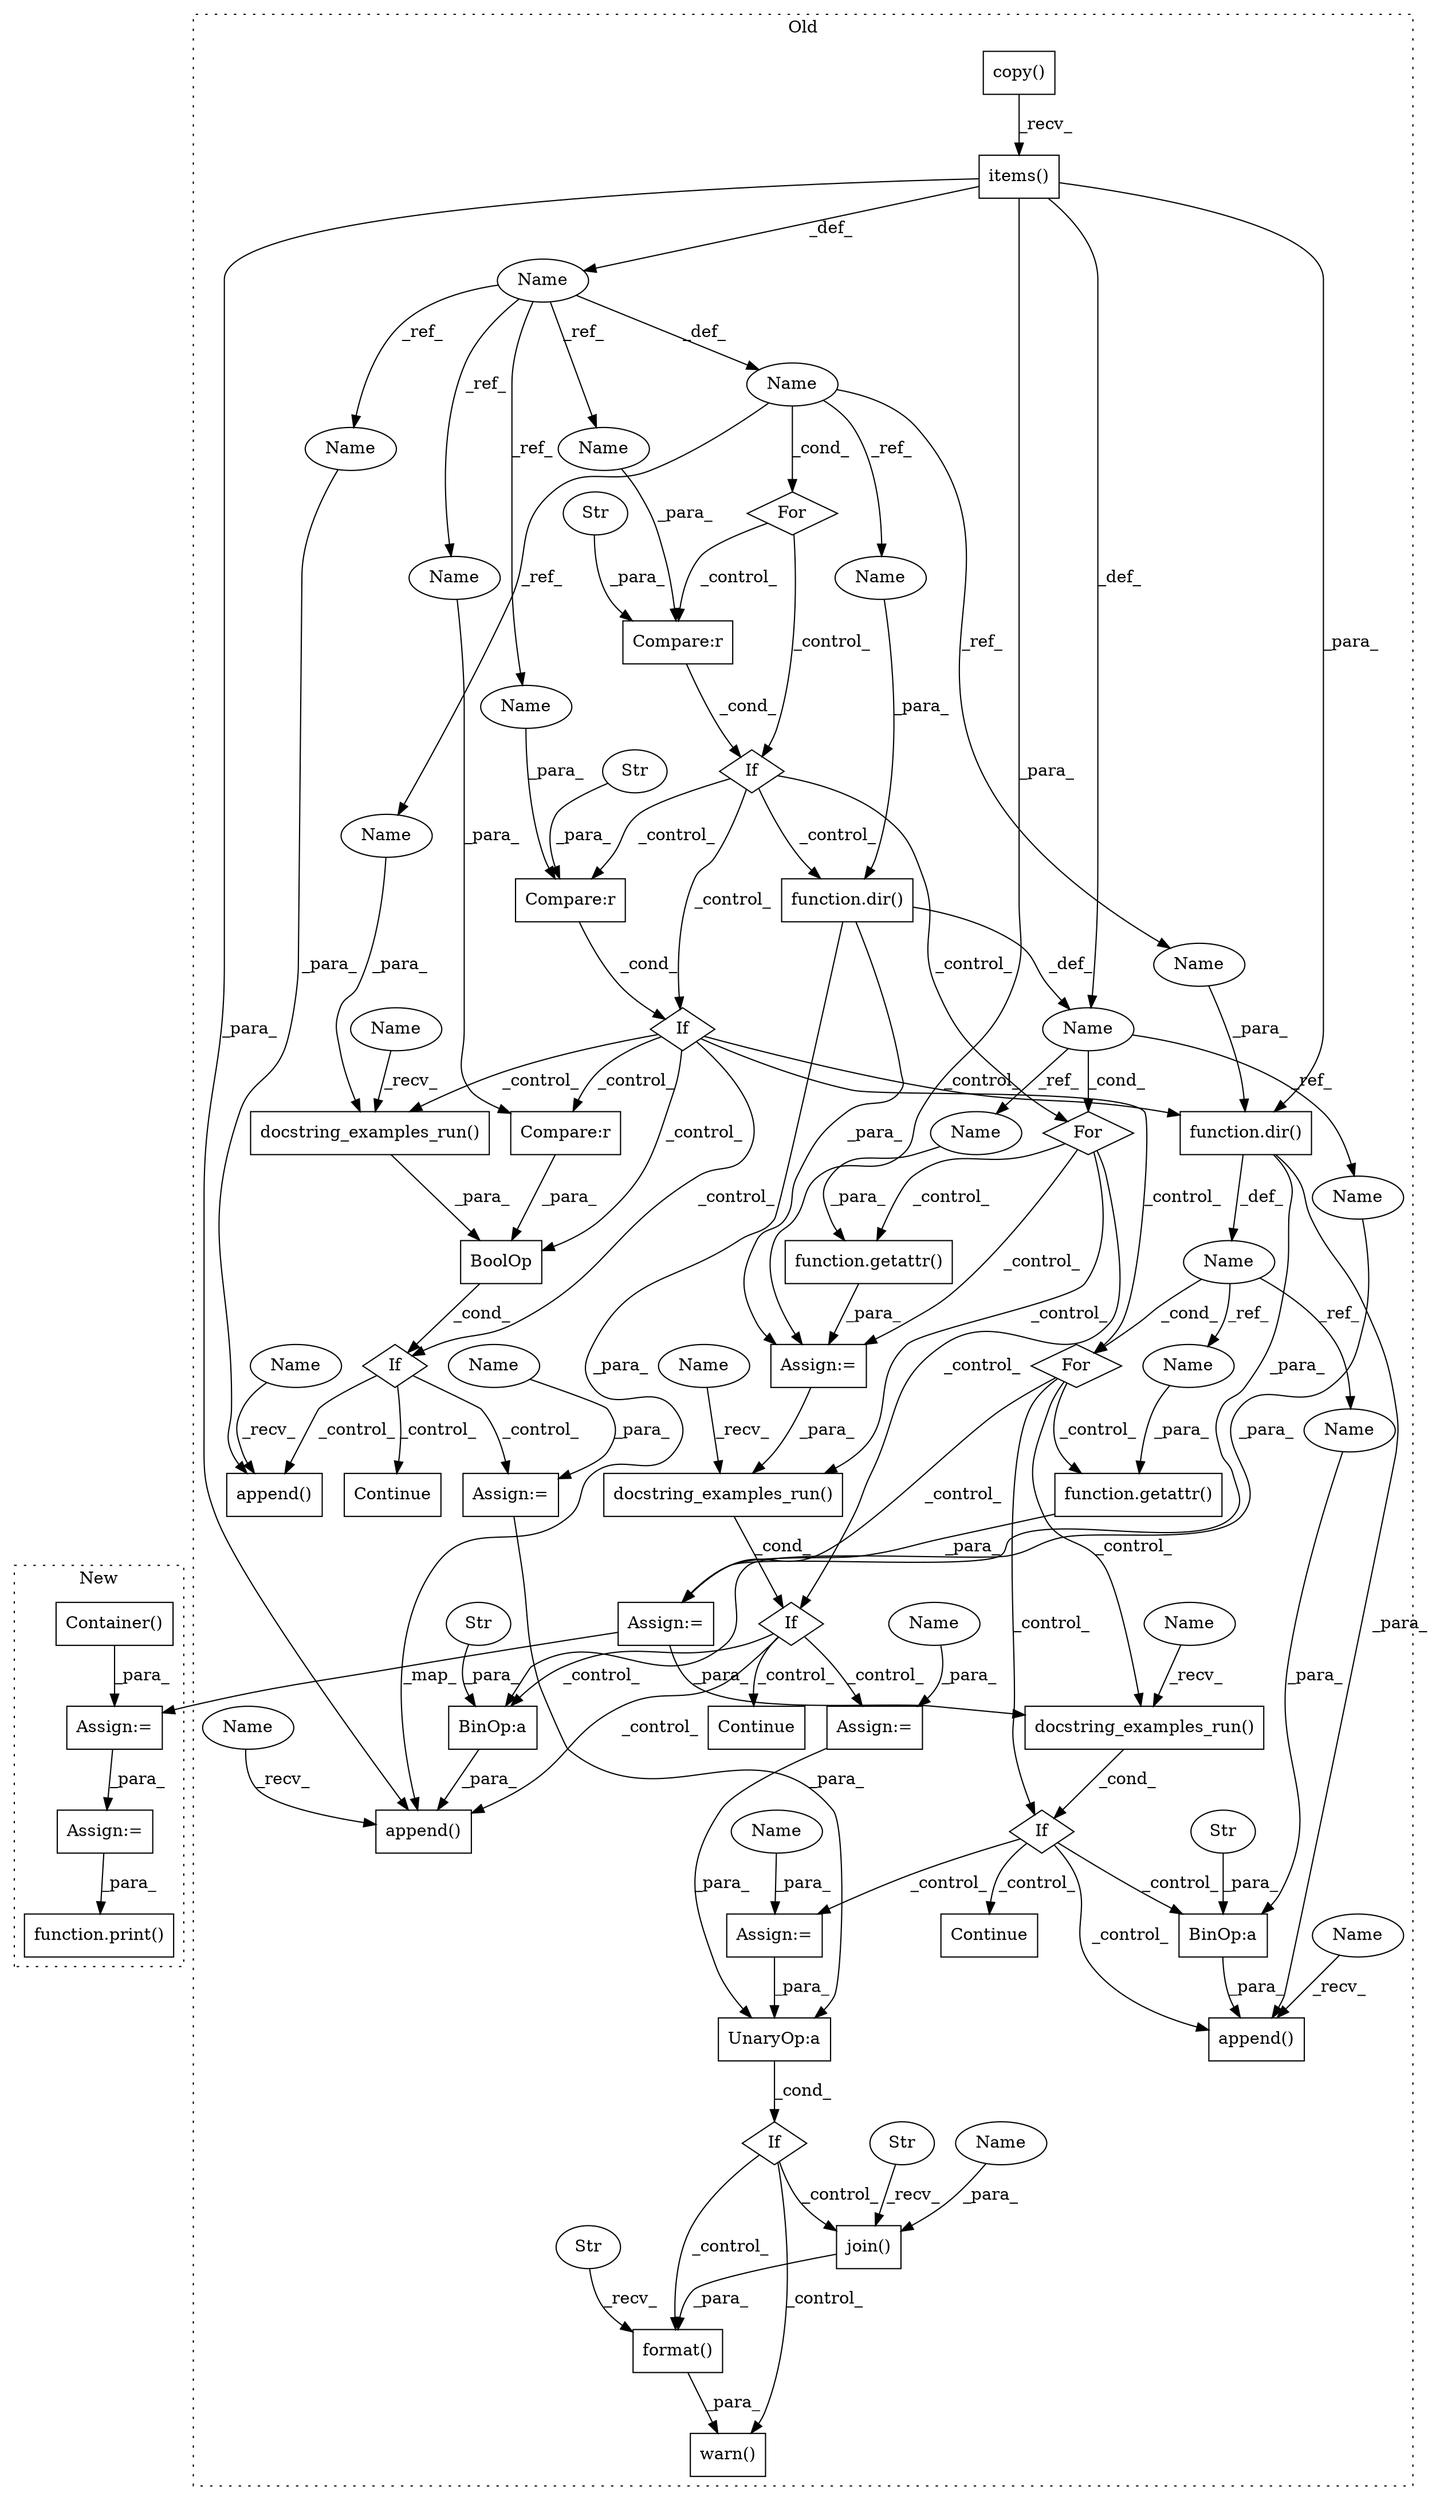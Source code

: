 digraph G {
subgraph cluster0 {
1 [label="function.dir()" a="75" s="1332,1337" l="4,1" shape="box"];
4 [label="If" a="96" s="1284" l="3" shape="diamond"];
5 [label="BinOp:a" a="82" s="1907" l="3" shape="box"];
6 [label="If" a="96" s="1950" l="3" shape="diamond"];
7 [label="BinOp:a" a="82" s="1574" l="3" shape="box"];
8 [label="If" a="96" s="1604" l="0" shape="diamond"];
9 [label="Str" a="66" s="1566" l="8" shape="ellipse"];
10 [label="If" a="96" s="1738" l="3" shape="diamond"];
11 [label="Str" a="66" s="1895" l="12" shape="ellipse"];
12 [label="If" a="96" s="1413" l="3" shape="diamond"];
13 [label="items()" a="75" s="1247" l="27" shape="box"];
14 [label="BoolOp" a="72" s="1953" l="49" shape="box"];
15 [label="function.getattr()" a="75" s="1686,1720" l="8,1" shape="box"];
16 [label="For" a="107" s="1235,1274" l="4,10" shape="diamond"];
17 [label="function.getattr()" a="75" s="1365,1395" l="8,1" shape="box"];
18 [label="docstring_examples_run()" a="75" s="1969,2001" l="31,1" shape="box"];
19 [label="docstring_examples_run()" a="75" s="1741,1778" l="31,22" shape="box"];
20 [label="For" a="107" s="1634,1659" l="4,18" shape="diamond"];
21 [label="docstring_examples_run()" a="75" s="1416,1453" l="31,18" shape="box"];
22 [label="For" a="107" s="1313,1338" l="4,18" shape="diamond"];
23 [label="Assign:=" a="68" s="1683" l="3" shape="box"];
25 [label="Compare:r" a="40" s="1604" l="16" shape="box"];
26 [label="Str" a="66" s="1609" l="11" shape="ellipse"];
27 [label="Compare:r" a="40" s="1287" l="12" shape="box"];
28 [label="Str" a="66" s="1292" l="7" shape="ellipse"];
29 [label="Compare:r" a="40" s="1953" l="12" shape="box"];
30 [label="append()" a="75" s="2069,2086" l="16,1" shape="box"];
31 [label="join()" a="75" s="2217,2235" l="10,1" shape="box"];
32 [label="If" a="96" s="2093" l="3" shape="diamond"];
33 [label="UnaryOp:a" a="61" s="2096" l="11" shape="box"];
34 [label="Str" a="66" s="2217" l="4" shape="ellipse"];
35 [label="Continue" a="43" s="1822" l="8" shape="box"];
36 [label="copy()" a="75" s="1247" l="19" shape="box"];
37 [label="append()" a="75" s="1879,1921" l="16,1" shape="box"];
38 [label="Continue" a="43" s="1493" l="8" shape="box"];
39 [label="append()" a="75" s="1550,1588" l="16,1" shape="box"];
40 [label="Continue" a="43" s="2020" l="8" shape="box"];
41 [label="Name" a="87" s="1638" l="11" shape="ellipse"];
42 [label="Name" a="87" s="1317" l="11" shape="ellipse"];
43 [label="Name" a="87" s="1239" l="1" shape="ellipse"];
44 [label="Name" a="87" s="1242" l="1" shape="ellipse"];
45 [label="function.dir()" a="75" s="1653,1658" l="4,1" shape="box"];
46 [label="format()" a="75" s="2139,2236" l="78,14" shape="box"];
47 [label="Str" a="66" s="2139" l="53" shape="ellipse"];
48 [label="warn()" a="75" s="2117,2250" l="22,10" shape="box"];
49 [label="Assign:=" a="68" s="1362" l="3" shape="box"];
50 [label="Assign:=" a="68" s="2048" l="3" shape="box"];
51 [label="Assign:=" a="68" s="1854" l="3" shape="box"];
53 [label="Assign:=" a="68" s="1525" l="3" shape="box"];
54 [label="Name" a="87" s="1657" l="1" shape="ellipse"];
55 [label="Name" a="87" s="2000" l="1" shape="ellipse"];
56 [label="Name" a="87" s="1336" l="1" shape="ellipse"];
57 [label="Name" a="87" s="1604" l="1" shape="ellipse"];
58 [label="Name" a="87" s="2085" l="1" shape="ellipse"];
59 [label="Name" a="87" s="1287" l="1" shape="ellipse"];
60 [label="Name" a="87" s="1953" l="1" shape="ellipse"];
61 [label="Name" a="87" s="1416" l="7" shape="ellipse"];
62 [label="Name" a="87" s="1741" l="7" shape="ellipse"];
63 [label="Name" a="87" s="1969" l="7" shape="ellipse"];
64 [label="Name" a="87" s="1528" l="5" shape="ellipse"];
65 [label="Name" a="87" s="1857" l="5" shape="ellipse"];
66 [label="Name" a="87" s="2051" l="5" shape="ellipse"];
67 [label="Name" a="87" s="1709" l="11" shape="ellipse"];
68 [label="Name" a="87" s="1910" l="11" shape="ellipse"];
69 [label="Name" a="87" s="1384" l="11" shape="ellipse"];
70 [label="Name" a="87" s="1577" l="11" shape="ellipse"];
71 [label="Name" a="87" s="1879" l="8" shape="ellipse"];
72 [label="Name" a="87" s="2069" l="8" shape="ellipse"];
73 [label="Name" a="87" s="2227" l="8" shape="ellipse"];
74 [label="Name" a="87" s="1550" l="8" shape="ellipse"];
label = "Old";
style="dotted";
}
subgraph cluster1 {
2 [label="function.print()" a="75" s="2429,2436" l="6,1" shape="box"];
3 [label="Container()" a="75" s="2336" l="67" shape="box"];
24 [label="Assign:=" a="68" s="2333" l="3" shape="box"];
52 [label="Assign:=" a="68" s="2409" l="3" shape="box"];
label = "New";
style="dotted";
}
1 -> 49 [label="_para_"];
1 -> 42 [label="_def_"];
1 -> 39 [label="_para_"];
3 -> 24 [label="_para_"];
4 -> 8 [label="_control_"];
4 -> 25 [label="_control_"];
4 -> 1 [label="_control_"];
4 -> 22 [label="_control_"];
5 -> 37 [label="_para_"];
6 -> 30 [label="_control_"];
6 -> 40 [label="_control_"];
6 -> 50 [label="_control_"];
7 -> 39 [label="_para_"];
8 -> 20 [label="_control_"];
8 -> 29 [label="_control_"];
8 -> 45 [label="_control_"];
8 -> 6 [label="_control_"];
8 -> 14 [label="_control_"];
8 -> 18 [label="_control_"];
9 -> 7 [label="_para_"];
10 -> 37 [label="_control_"];
10 -> 5 [label="_control_"];
10 -> 35 [label="_control_"];
10 -> 51 [label="_control_"];
11 -> 5 [label="_para_"];
12 -> 7 [label="_control_"];
12 -> 38 [label="_control_"];
12 -> 39 [label="_control_"];
12 -> 53 [label="_control_"];
13 -> 49 [label="_para_"];
13 -> 42 [label="_def_"];
13 -> 45 [label="_para_"];
13 -> 39 [label="_para_"];
13 -> 43 [label="_def_"];
14 -> 6 [label="_cond_"];
15 -> 23 [label="_para_"];
16 -> 27 [label="_control_"];
16 -> 4 [label="_control_"];
17 -> 49 [label="_para_"];
18 -> 14 [label="_para_"];
19 -> 10 [label="_cond_"];
20 -> 23 [label="_control_"];
20 -> 10 [label="_control_"];
20 -> 15 [label="_control_"];
20 -> 19 [label="_control_"];
21 -> 12 [label="_cond_"];
22 -> 12 [label="_control_"];
22 -> 21 [label="_control_"];
22 -> 17 [label="_control_"];
22 -> 49 [label="_control_"];
23 -> 19 [label="_para_"];
23 -> 24 [label="_map_"];
24 -> 52 [label="_para_"];
25 -> 8 [label="_cond_"];
26 -> 25 [label="_para_"];
27 -> 4 [label="_cond_"];
28 -> 27 [label="_para_"];
29 -> 14 [label="_para_"];
31 -> 46 [label="_para_"];
32 -> 46 [label="_control_"];
32 -> 31 [label="_control_"];
32 -> 48 [label="_control_"];
33 -> 32 [label="_cond_"];
34 -> 31 [label="_recv_"];
36 -> 13 [label="_recv_"];
41 -> 68 [label="_ref_"];
41 -> 20 [label="_cond_"];
41 -> 67 [label="_ref_"];
42 -> 69 [label="_ref_"];
42 -> 70 [label="_ref_"];
42 -> 22 [label="_cond_"];
43 -> 60 [label="_ref_"];
43 -> 57 [label="_ref_"];
43 -> 58 [label="_ref_"];
43 -> 44 [label="_def_"];
43 -> 59 [label="_ref_"];
44 -> 54 [label="_ref_"];
44 -> 55 [label="_ref_"];
44 -> 16 [label="_cond_"];
44 -> 56 [label="_ref_"];
45 -> 41 [label="_def_"];
45 -> 37 [label="_para_"];
45 -> 23 [label="_para_"];
46 -> 48 [label="_para_"];
47 -> 46 [label="_recv_"];
49 -> 21 [label="_para_"];
50 -> 33 [label="_para_"];
51 -> 33 [label="_para_"];
52 -> 2 [label="_para_"];
53 -> 33 [label="_para_"];
54 -> 45 [label="_para_"];
55 -> 18 [label="_para_"];
56 -> 1 [label="_para_"];
57 -> 25 [label="_para_"];
58 -> 30 [label="_para_"];
59 -> 27 [label="_para_"];
60 -> 29 [label="_para_"];
61 -> 21 [label="_recv_"];
62 -> 19 [label="_recv_"];
63 -> 18 [label="_recv_"];
64 -> 53 [label="_para_"];
65 -> 51 [label="_para_"];
66 -> 50 [label="_para_"];
67 -> 15 [label="_para_"];
68 -> 5 [label="_para_"];
69 -> 17 [label="_para_"];
70 -> 7 [label="_para_"];
71 -> 37 [label="_recv_"];
72 -> 30 [label="_recv_"];
73 -> 31 [label="_para_"];
74 -> 39 [label="_recv_"];
}